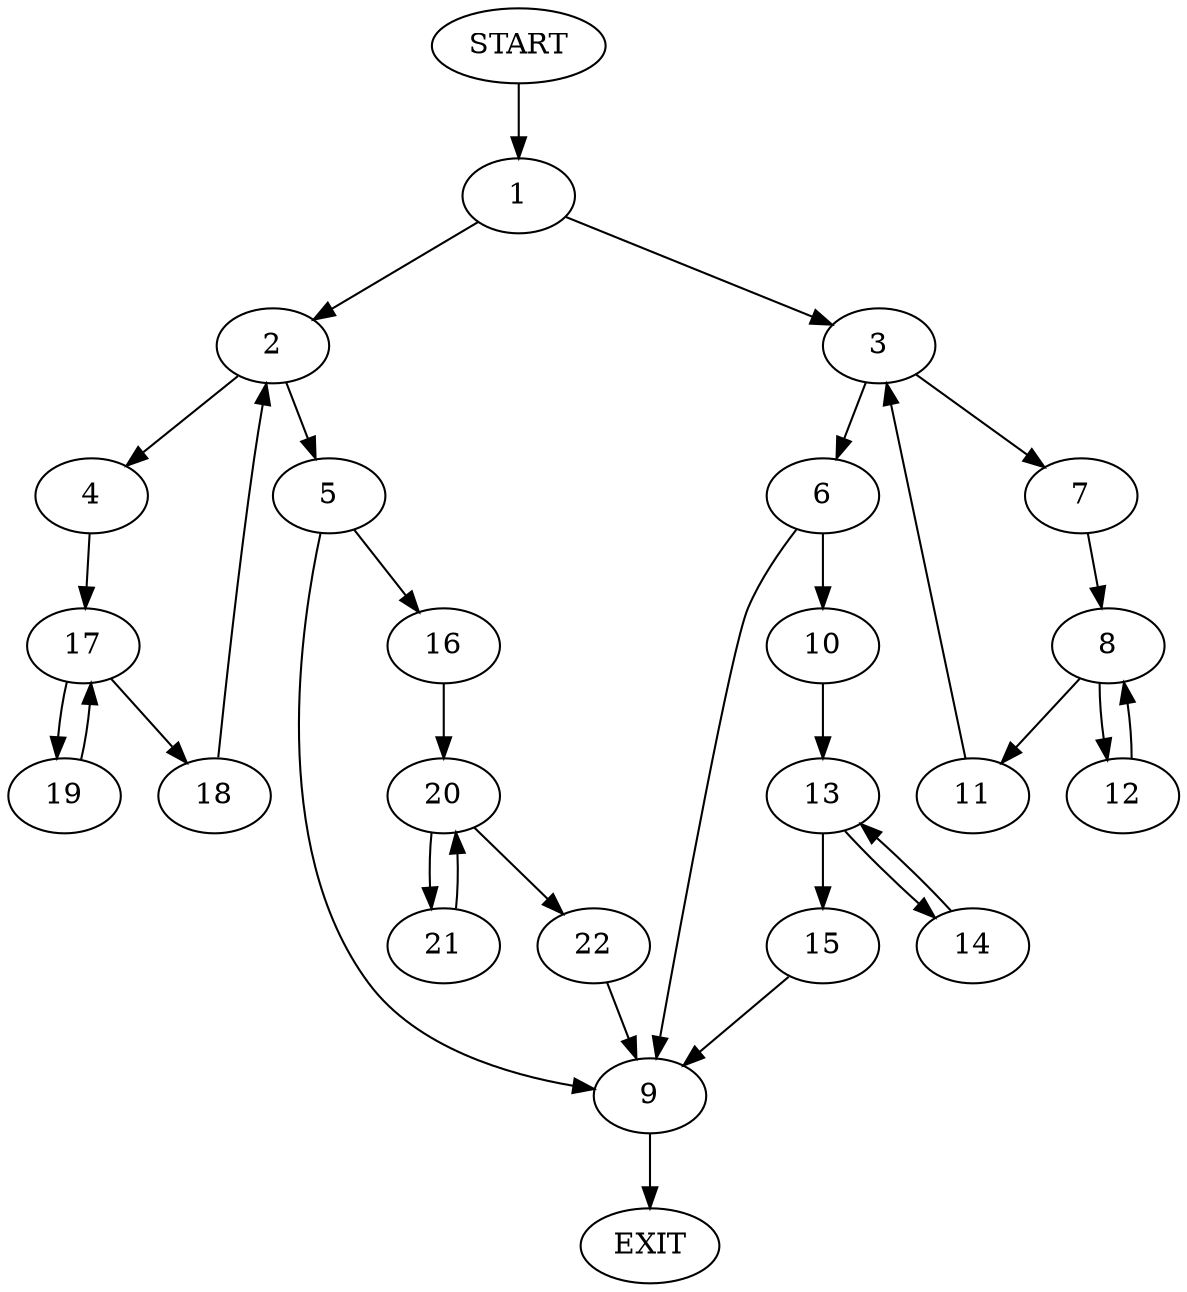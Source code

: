digraph {
0 [label="START"]
23 [label="EXIT"]
0 -> 1
1 -> 2
1 -> 3
2 -> 4
2 -> 5
3 -> 6
3 -> 7
7 -> 8
6 -> 9
6 -> 10
8 -> 11
8 -> 12
11 -> 3
12 -> 8
10 -> 13
9 -> 23
13 -> 14
13 -> 15
14 -> 13
15 -> 9
5 -> 9
5 -> 16
4 -> 17
17 -> 18
17 -> 19
19 -> 17
18 -> 2
16 -> 20
20 -> 21
20 -> 22
22 -> 9
21 -> 20
}
